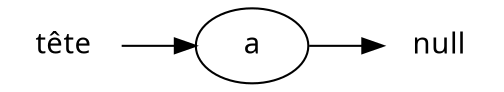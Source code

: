 digraph liste {
    rankdir="LR";
    node [fontname="Courrier"];
    tete [label="tête" shape=plaintext]
    0 [label="a"];
    null01 [label="null" shape=plaintext]

    tete -> 0;
    0 -> null01;
}
